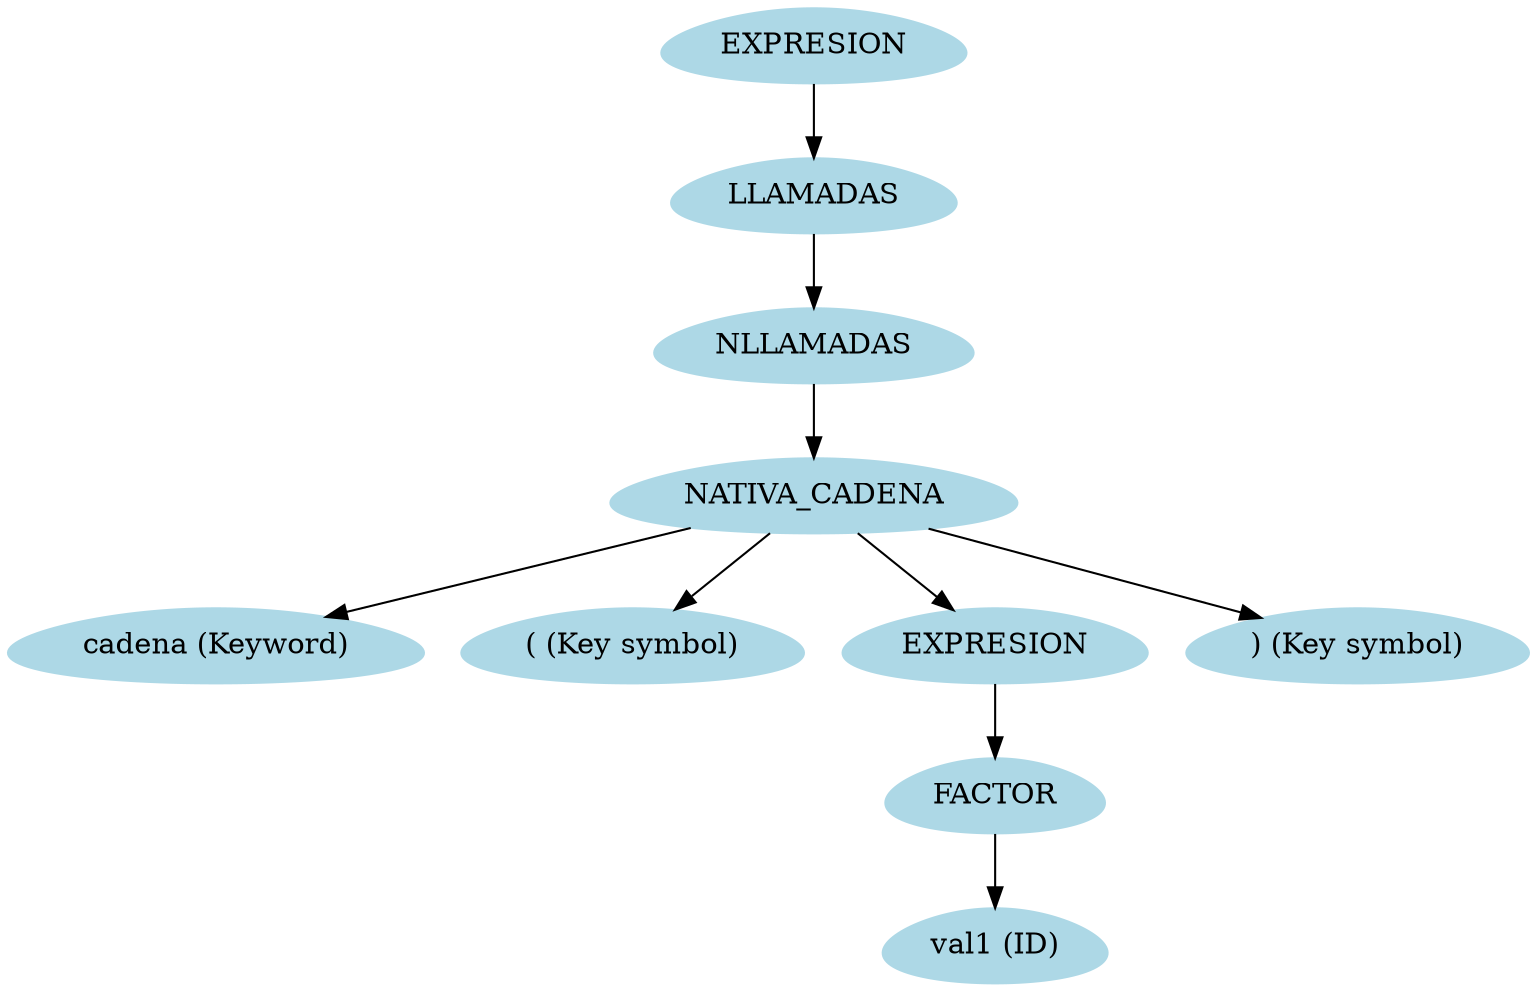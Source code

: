 digraph grafo{
node [shape = egg];
46459796[label="EXPRESION", style = filled, color = lightblue];
10316078[label="LLAMADAS", style = filled, color = lightblue];
46459796->10316078;
61570335[label="NLLAMADAS", style = filled, color = lightblue];
10316078->61570335;
19201658[label="NATIVA_CADENA", style = filled, color = lightblue];
61570335->19201658;
58768244[label="cadena (Keyword)", style = filled, color = lightblue];
19201658->58768244;
27325289[label="( (Key symbol)", style = filled, color = lightblue];
19201658->27325289;
21678481[label="EXPRESION", style = filled, color = lightblue];
19201658->21678481;
36007586[label="FACTOR", style = filled, color = lightblue];
21678481->36007586;
9728678[label="val1 (ID)", style = filled, color = lightblue];
36007586->9728678;
35137340[label=") (Key symbol)", style = filled, color = lightblue];
19201658->35137340;
}

